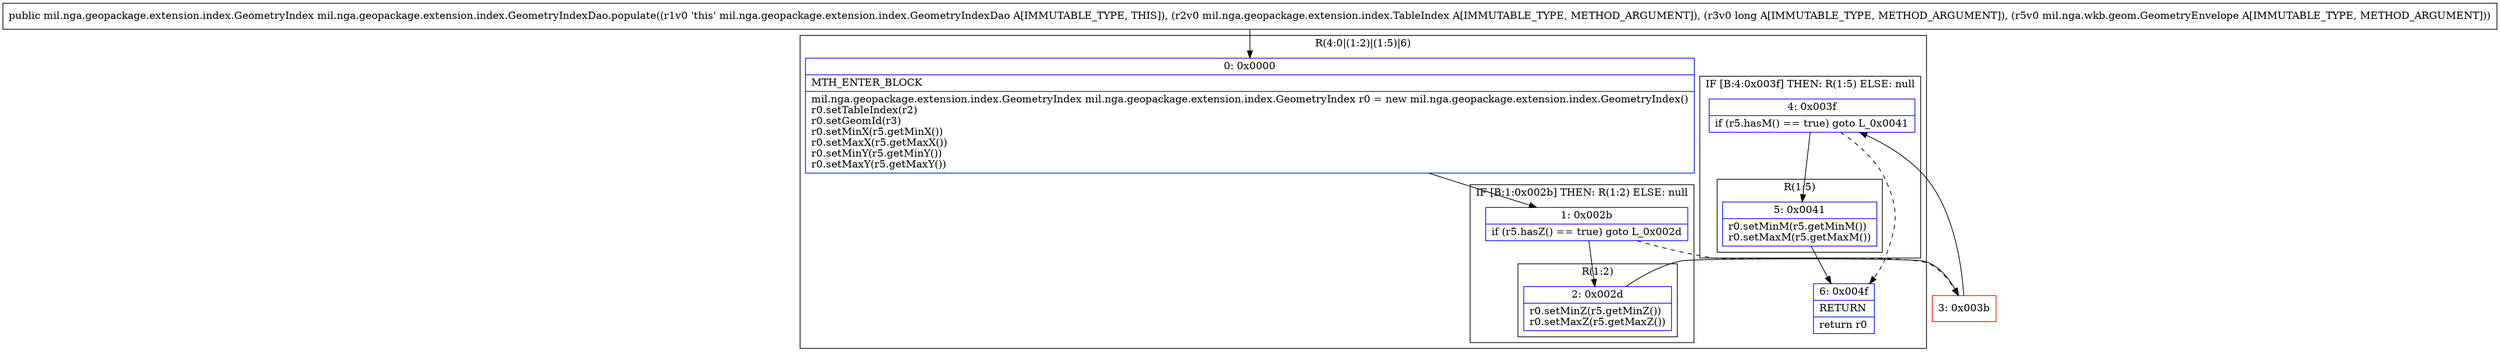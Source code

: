digraph "CFG formil.nga.geopackage.extension.index.GeometryIndexDao.populate(Lmil\/nga\/geopackage\/extension\/index\/TableIndex;JLmil\/nga\/wkb\/geom\/GeometryEnvelope;)Lmil\/nga\/geopackage\/extension\/index\/GeometryIndex;" {
subgraph cluster_Region_689378080 {
label = "R(4:0|(1:2)|(1:5)|6)";
node [shape=record,color=blue];
Node_0 [shape=record,label="{0\:\ 0x0000|MTH_ENTER_BLOCK\l|mil.nga.geopackage.extension.index.GeometryIndex mil.nga.geopackage.extension.index.GeometryIndex r0 = new mil.nga.geopackage.extension.index.GeometryIndex()\lr0.setTableIndex(r2)\lr0.setGeomId(r3)\lr0.setMinX(r5.getMinX())\lr0.setMaxX(r5.getMaxX())\lr0.setMinY(r5.getMinY())\lr0.setMaxY(r5.getMaxY())\l}"];
subgraph cluster_IfRegion_1895458089 {
label = "IF [B:1:0x002b] THEN: R(1:2) ELSE: null";
node [shape=record,color=blue];
Node_1 [shape=record,label="{1\:\ 0x002b|if (r5.hasZ() == true) goto L_0x002d\l}"];
subgraph cluster_Region_39031853 {
label = "R(1:2)";
node [shape=record,color=blue];
Node_2 [shape=record,label="{2\:\ 0x002d|r0.setMinZ(r5.getMinZ())\lr0.setMaxZ(r5.getMaxZ())\l}"];
}
}
subgraph cluster_IfRegion_1112614248 {
label = "IF [B:4:0x003f] THEN: R(1:5) ELSE: null";
node [shape=record,color=blue];
Node_4 [shape=record,label="{4\:\ 0x003f|if (r5.hasM() == true) goto L_0x0041\l}"];
subgraph cluster_Region_1370771656 {
label = "R(1:5)";
node [shape=record,color=blue];
Node_5 [shape=record,label="{5\:\ 0x0041|r0.setMinM(r5.getMinM())\lr0.setMaxM(r5.getMaxM())\l}"];
}
}
Node_6 [shape=record,label="{6\:\ 0x004f|RETURN\l|return r0\l}"];
}
Node_3 [shape=record,color=red,label="{3\:\ 0x003b}"];
MethodNode[shape=record,label="{public mil.nga.geopackage.extension.index.GeometryIndex mil.nga.geopackage.extension.index.GeometryIndexDao.populate((r1v0 'this' mil.nga.geopackage.extension.index.GeometryIndexDao A[IMMUTABLE_TYPE, THIS]), (r2v0 mil.nga.geopackage.extension.index.TableIndex A[IMMUTABLE_TYPE, METHOD_ARGUMENT]), (r3v0 long A[IMMUTABLE_TYPE, METHOD_ARGUMENT]), (r5v0 mil.nga.wkb.geom.GeometryEnvelope A[IMMUTABLE_TYPE, METHOD_ARGUMENT])) }"];
MethodNode -> Node_0;
Node_0 -> Node_1;
Node_1 -> Node_2;
Node_1 -> Node_3[style=dashed];
Node_2 -> Node_3;
Node_4 -> Node_5;
Node_4 -> Node_6[style=dashed];
Node_5 -> Node_6;
Node_3 -> Node_4;
}

